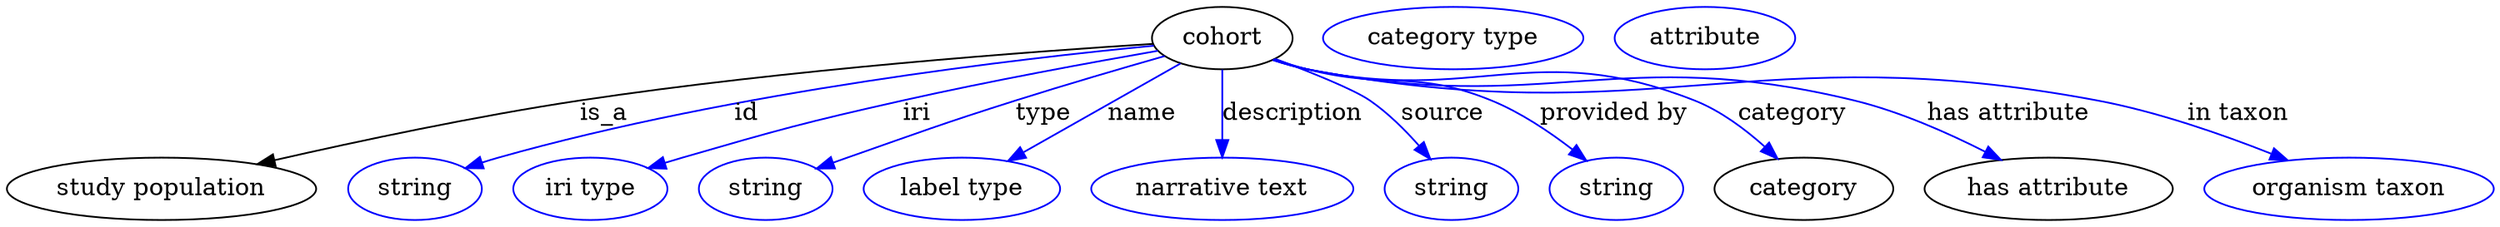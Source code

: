 digraph {
	graph [bb="0,0,1431.2,123"];
	node [label="\N"];
	cohort	[height=0.5,
		label=cohort,
		pos="699.04,105",
		width=1.1193];
	"study population"	[height=0.5,
		pos="89.042,18",
		width=2.4734];
	cohort -> "study population"	[label=is_a,
		lp="343.04,61.5",
		pos="e,144.02,32.269 659.17,101.69 591.16,97.414 448.51,87.038 329.04,69 269.32,59.983 202.06,45.599 153.98,34.569"];
	id	[color=blue,
		height=0.5,
		label=string,
		pos="234.04,18",
		width=1.0652];
	cohort -> id	[color=blue,
		label=id,
		lp="425.04,61.5",
		pos="e,263.04,29.948 659.88,100.62 585.23,93.521 417.91,74.443 282.04,36 278.94,35.121 275.74,34.148 272.55,33.124",
		style=solid];
	iri	[color=blue,
		height=0.5,
		label="iri type",
		pos="335.04,18",
		width=1.2277];
	cohort -> iri	[color=blue,
		label=iri,
		lp="523.04,61.5",
		pos="e,368.67,29.865 661.88,97.699 624.61,91.198 565.63,80.423 515.04,69 458.57,56.251 444.67,52.03 389.04,36 385.53,34.988 381.9,33.911 \
378.26,32.81",
		style=solid];
	type	[color=blue,
		height=0.5,
		label=string,
		pos="436.04,18",
		width=1.0652];
	cohort -> type	[color=blue,
		label=type,
		lp="596.04,61.5",
		pos="e,465.35,29.697 665.84,94.639 641.91,87.793 608.88,78.143 580.04,69 536.63,55.239 526.01,51.079 483.04,36 480.36,35.057 477.59,34.077 \
474.8,33.084",
		style=solid];
	name	[color=blue,
		height=0.5,
		label="label type",
		pos="549.04,18",
		width=1.5707];
	cohort -> name	[color=blue,
		label=name,
		lp="653.04,61.5",
		pos="e,575.61,34.056 674.94,90.343 650.54,76.514 612.52,54.97 584.64,39.173",
		style=solid];
	description	[color=blue,
		height=0.5,
		label="narrative text",
		pos="699.04,18",
		width=2.0943];
	cohort -> description	[color=blue,
		label=description,
		lp="739.54,61.5",
		pos="e,699.04,36.175 699.04,86.799 699.04,75.163 699.04,59.548 699.04,46.237",
		style=solid];
	source	[color=blue,
		height=0.5,
		label=string,
		pos="831.04,18",
		width=1.0652];
	cohort -> source	[color=blue,
		label=source,
		lp="826.04,61.5",
		pos="e,818.92,35.129 729.48,93.022 749.93,85.354 774.78,75.385 784.04,69 794.51,61.784 804.42,51.893 812.42,42.813",
		style=solid];
	"provided by"	[color=blue,
		height=0.5,
		label=string,
		pos="926.04,18",
		width=1.0652];
	cohort -> "provided by"	[color=blue,
		label="provided by",
		lp="924.54,61.5",
		pos="e,908.69,34.345 728.86,92.774 735.14,90.66 741.76,88.611 748.04,87 794.33,75.128 809.8,87.061 854.04,69 870.8,62.158 887.53,50.88 \
900.64,40.765",
		style=solid];
	category	[height=0.5,
		pos="1034,18",
		width=1.4263];
	cohort -> category	[color=blue,
		label=category,
		lp="1027.5,61.5",
		pos="e,1018.9,35.343 728.24,92.519 734.68,90.37 741.52,88.371 748.04,87 845.35,66.54 878.54,105.48 971.04,69 985.99,63.104 1000.2,52.407 \
1011.4,42.415",
		style=solid];
	"has attribute"	[height=0.5,
		pos="1175,18",
		width=1.9859];
	cohort -> "has attribute"	[color=blue,
		label="has attribute",
		lp="1152,61.5",
		pos="e,1147.5,34.693 728.22,92.403 734.65,90.261 741.51,88.294 748.04,87 885.6,59.758 926.78,102.13 1063,69 1089.4,62.603 1117.2,50.221 \
1138.5,39.381",
		style=solid];
	"in taxon"	[color=blue,
		height=0.5,
		label="organism taxon",
		pos="1348,18",
		width=2.3109];
	cohort -> "in taxon"	[color=blue,
		label="in taxon",
		lp="1284,61.5",
		pos="e,1312.8,34.421 727.94,92.403 734.45,90.232 741.41,88.254 748.04,87 946.9,49.426 1004.1,106.39 1203,69 1237.6,62.51 1275,49.427 \
1303.2,38.273",
		style=solid];
	"named thing_category"	[color=blue,
		height=0.5,
		label="category type",
		pos="832.04,105",
		width=2.0762];
	"organismal entity_has attribute"	[color=blue,
		height=0.5,
		label=attribute,
		pos="977.04,105",
		width=1.4443];
}
